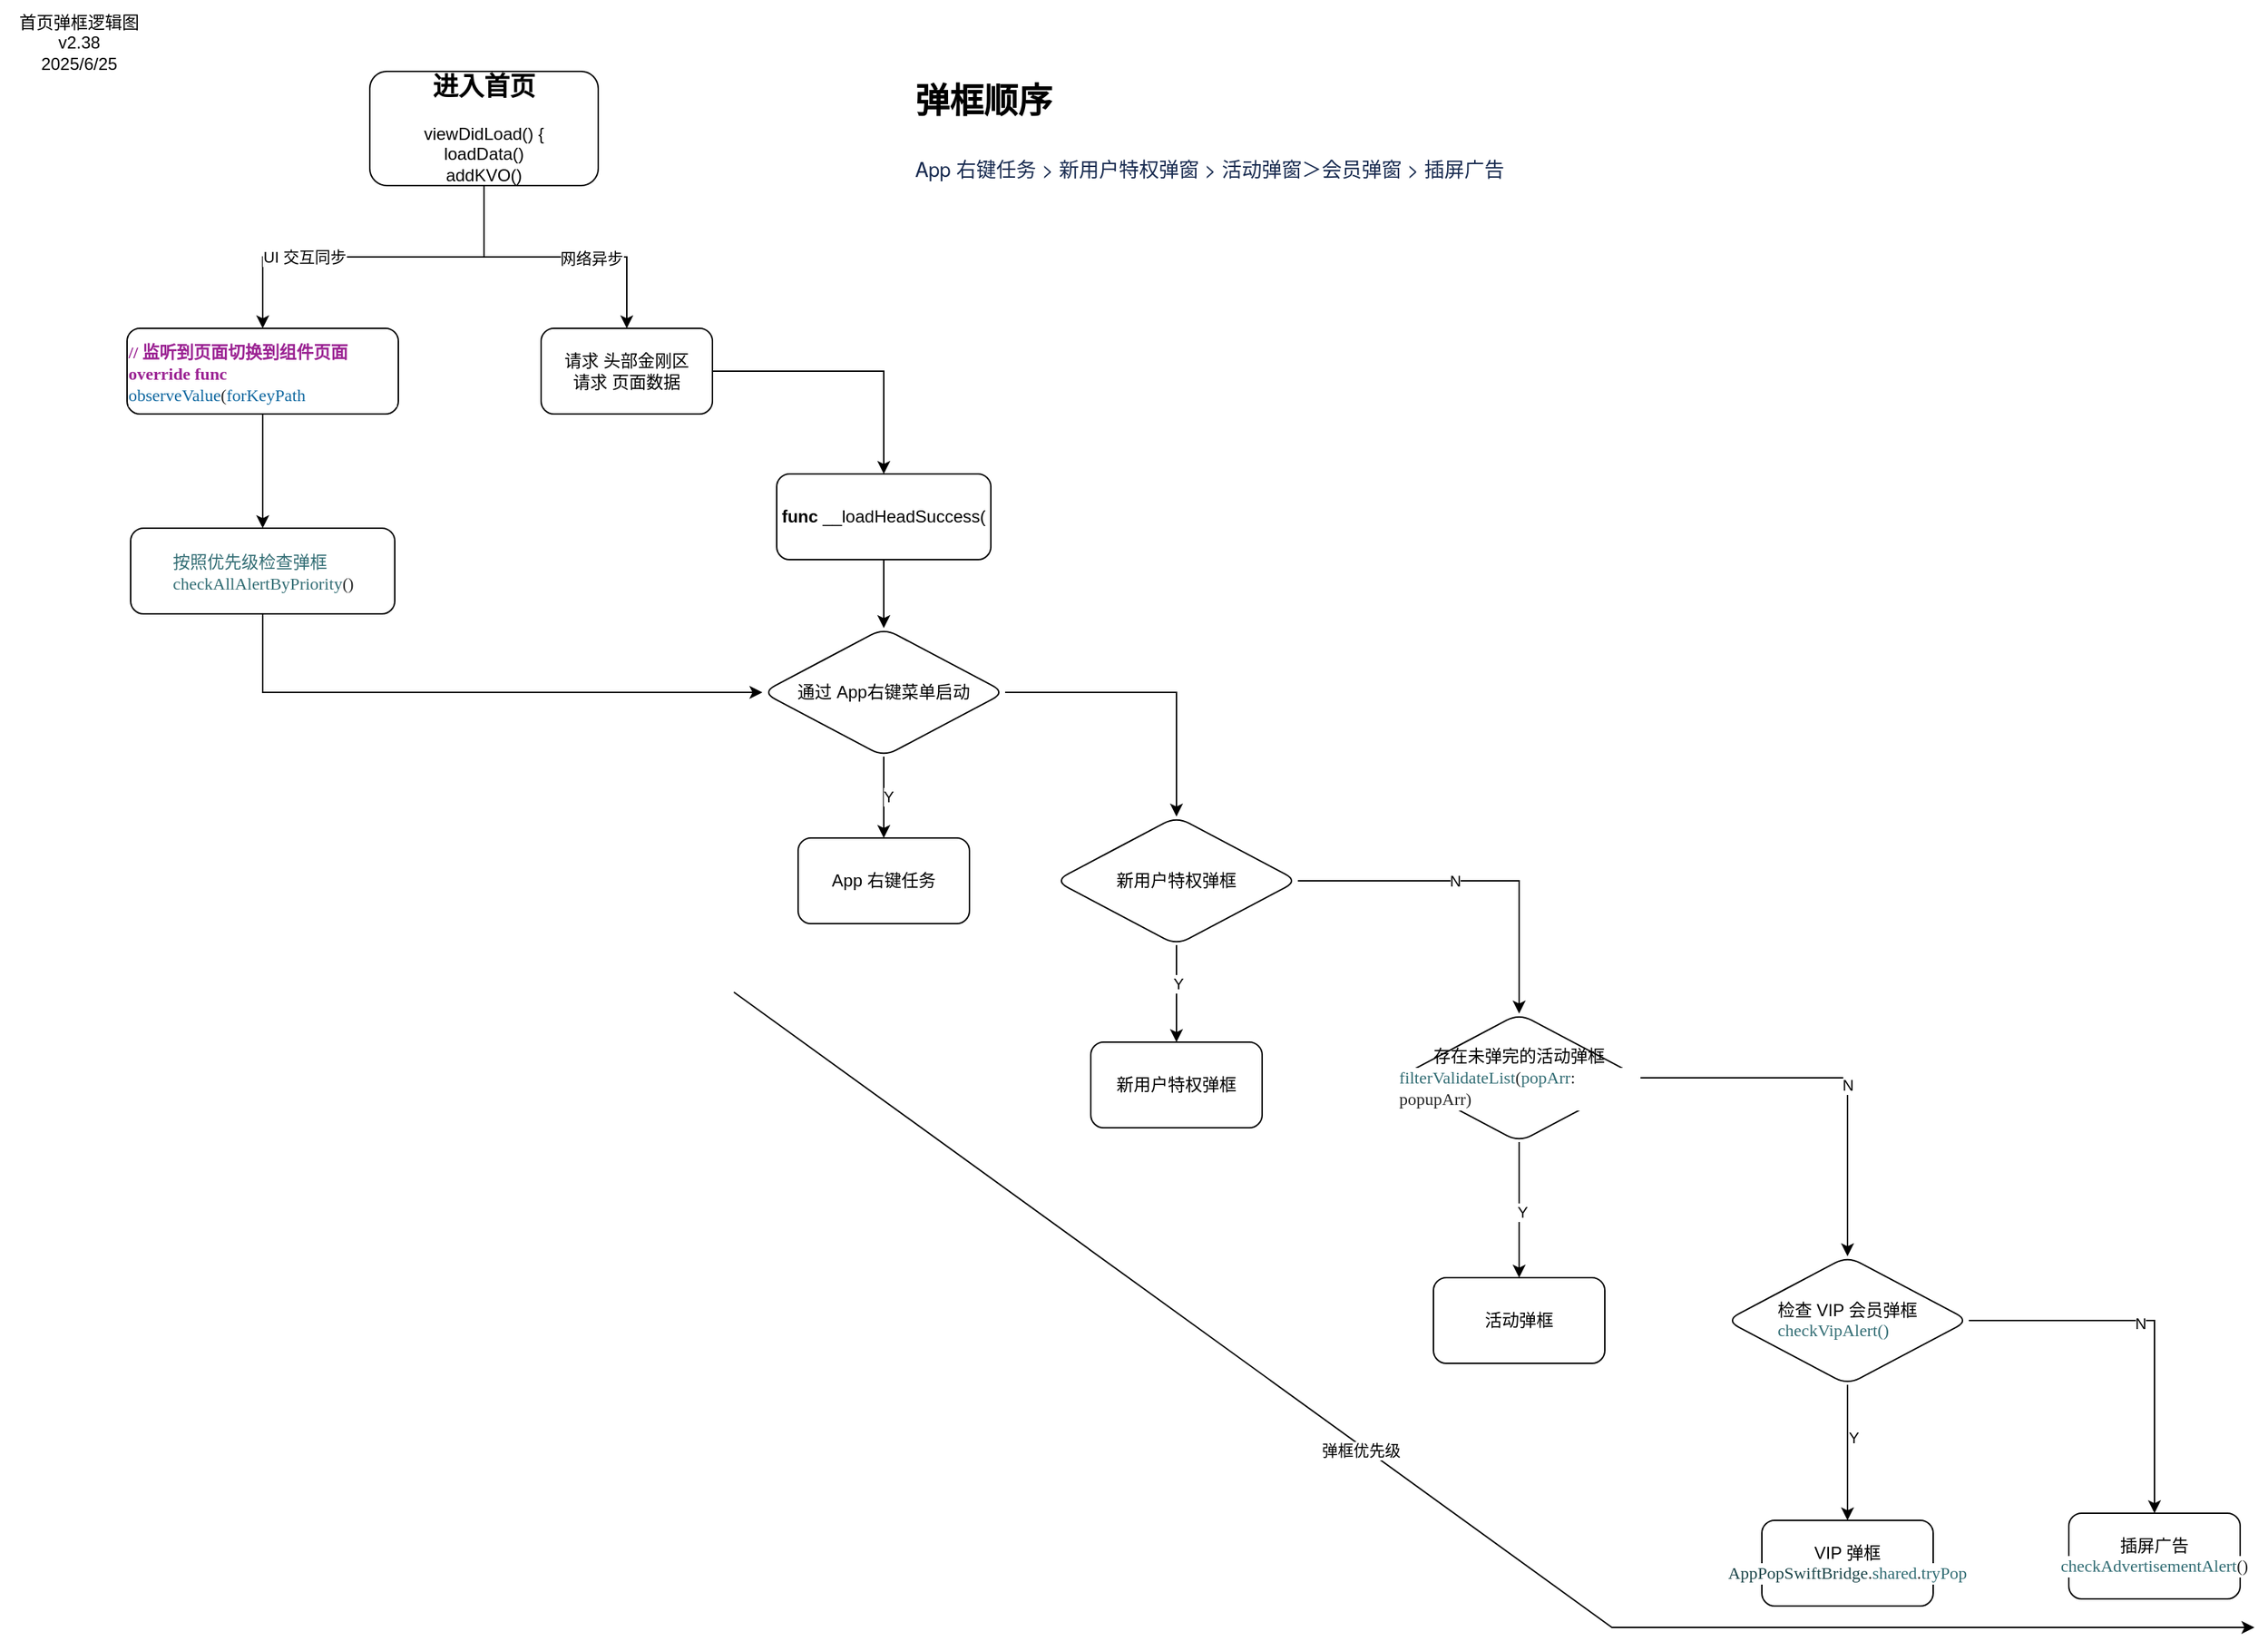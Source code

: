<mxfile version="27.0.9">
  <diagram name="第 1 页" id="dIeabbOrzdYxT8-ut455">
    <mxGraphModel dx="1426" dy="791" grid="1" gridSize="10" guides="1" tooltips="1" connect="1" arrows="1" fold="1" page="1" pageScale="1" pageWidth="827" pageHeight="1169" math="0" shadow="0">
      <root>
        <mxCell id="0" />
        <mxCell id="1" parent="0" />
        <mxCell id="zDqL9doMjQon85WqLeXj-11" value="" style="edgeStyle=orthogonalEdgeStyle;rounded=0;orthogonalLoop=1;jettySize=auto;html=1;" edge="1" parent="1" source="zDqL9doMjQon85WqLeXj-1" target="zDqL9doMjQon85WqLeXj-10">
          <mxGeometry relative="1" as="geometry" />
        </mxCell>
        <mxCell id="zDqL9doMjQon85WqLeXj-45" value="网络异步" style="edgeLabel;html=1;align=center;verticalAlign=middle;resizable=0;points=[];" vertex="1" connectable="0" parent="zDqL9doMjQon85WqLeXj-11">
          <mxGeometry x="0.25" y="-1" relative="1" as="geometry">
            <mxPoint as="offset" />
          </mxGeometry>
        </mxCell>
        <mxCell id="zDqL9doMjQon85WqLeXj-1" value="&lt;b&gt;&lt;font style=&quot;font-size: 18px;&quot;&gt;进入首页&lt;/font&gt;&lt;/b&gt;&lt;div&gt;&lt;br&gt;&lt;div&gt;&lt;span style=&quot;background-color: transparent; text-wrap-mode: nowrap; color: rgba(0, 0, 0, 0); font-family: monospace; font-size: 0px; text-align: start;&quot;&gt;%3CmxGraphModel%3E%3Croot%3E%3CmxCell%20id%3D%220%22%2F%3E%3CmxCell%20id%3D%221%22%20parent%3D%220%22%2F%3E%3CmxCell%20id%3D%222%22%20value%3D%22viewDidLoad()%20%7B%26lt%3Bdiv%26gt%3BaddKVO()%26lt%3B%2Fdiv%26gt%3B%26lt%3Bdiv%26gt%3B%7D%26lt%3B%2Fdiv%26gt%3B%22%20style%3D%22rounded%3D1%3BwhiteSpace%3Dwrap%3Bhtml%3D1%3B%22%20vertex%3D%221%22%20parent%3D%221%22%3E%3CmxGeometry%20x%3D%22200%22%20y%3D%22230%22%20width%3D%22120%22%20height%3D%2260%22%20as%3D%22geometry%22%2F%3E%3C%2FmxCell%3E%3C%2Froot%3E%3C%2FmxGraphModel%3E&lt;/span&gt;&lt;span style=&quot;background-color: transparent; color: light-dark(rgb(0, 0, 0), rgb(255, 255, 255));&quot;&gt;viewDidLoad() {&lt;/span&gt;&lt;/div&gt;&lt;div&gt;&lt;span style=&quot;background-color: transparent; color: light-dark(rgb(0, 0, 0), rgb(255, 255, 255));&quot;&gt;loadData()&lt;/span&gt;&lt;/div&gt;&lt;div&gt;addKVO()&lt;/div&gt;&lt;/div&gt;" style="rounded=1;whiteSpace=wrap;html=1;" vertex="1" parent="1">
          <mxGeometry x="270" y="50" width="160" height="80" as="geometry" />
        </mxCell>
        <mxCell id="zDqL9doMjQon85WqLeXj-2" value="App 右键任务" style="rounded=1;whiteSpace=wrap;html=1;" vertex="1" parent="1">
          <mxGeometry x="570" y="587" width="120" height="60" as="geometry" />
        </mxCell>
        <mxCell id="zDqL9doMjQon85WqLeXj-17" value="" style="edgeStyle=orthogonalEdgeStyle;rounded=0;orthogonalLoop=1;jettySize=auto;html=1;" edge="1" parent="1" source="zDqL9doMjQon85WqLeXj-6" target="zDqL9doMjQon85WqLeXj-16">
          <mxGeometry relative="1" as="geometry" />
        </mxCell>
        <mxCell id="zDqL9doMjQon85WqLeXj-6" value="&lt;span class=&quot;s1&quot;&gt;&lt;b&gt;func&lt;/b&gt;&lt;/span&gt;&lt;span class=&quot;s2&quot;&gt; &lt;/span&gt;__loadHeadSuccess&lt;span class=&quot;s2&quot;&gt;(&lt;/span&gt;" style="rounded=1;whiteSpace=wrap;html=1;" vertex="1" parent="1">
          <mxGeometry x="555" y="332" width="150" height="60" as="geometry" />
        </mxCell>
        <mxCell id="zDqL9doMjQon85WqLeXj-12" style="edgeStyle=orthogonalEdgeStyle;rounded=0;orthogonalLoop=1;jettySize=auto;html=1;entryX=0.5;entryY=0;entryDx=0;entryDy=0;" edge="1" parent="1" source="zDqL9doMjQon85WqLeXj-10" target="zDqL9doMjQon85WqLeXj-6">
          <mxGeometry relative="1" as="geometry" />
        </mxCell>
        <mxCell id="zDqL9doMjQon85WqLeXj-10" value="&lt;div&gt;请求 头部金刚区&lt;/div&gt;请求 页面数据" style="whiteSpace=wrap;html=1;rounded=1;" vertex="1" parent="1">
          <mxGeometry x="390" y="230" width="120" height="60" as="geometry" />
        </mxCell>
        <mxCell id="zDqL9doMjQon85WqLeXj-44" value="" style="edgeStyle=orthogonalEdgeStyle;rounded=0;orthogonalLoop=1;jettySize=auto;html=1;" edge="1" parent="1" source="zDqL9doMjQon85WqLeXj-14" target="zDqL9doMjQon85WqLeXj-43">
          <mxGeometry relative="1" as="geometry" />
        </mxCell>
        <mxCell id="zDqL9doMjQon85WqLeXj-14" value="&lt;p style=&quot;margin: 0px; font-variant-numeric: normal; font-variant-east-asian: normal; font-variant-alternates: normal; font-size-adjust: none; font-kerning: auto; font-optical-sizing: auto; font-feature-settings: normal; font-variation-settings: normal; font-variant-position: normal; font-variant-emoji: normal; font-stretch: normal; line-height: normal; font-family: Menlo; color: rgb(15, 104, 160); background-color: rgb(255, 255, 255); text-align: start;&quot; class=&quot;p1&quot;&gt;&lt;span style=&quot;color: rgb(155, 35, 147);&quot; class=&quot;s1&quot;&gt;&lt;b&gt;// 监听到页面切换到组件页面&lt;/b&gt;&lt;/span&gt;&lt;/p&gt;&lt;p style=&quot;margin: 0px; font-variant-numeric: normal; font-variant-east-asian: normal; font-variant-alternates: normal; font-size-adjust: none; font-kerning: auto; font-optical-sizing: auto; font-feature-settings: normal; font-variation-settings: normal; font-variant-position: normal; font-variant-emoji: normal; font-stretch: normal; line-height: normal; font-family: Menlo; color: rgb(15, 104, 160); background-color: rgb(255, 255, 255); text-align: start;&quot; class=&quot;p1&quot;&gt;&lt;span style=&quot;color: rgb(155, 35, 147);&quot; class=&quot;s1&quot;&gt;&lt;b&gt;override&lt;/b&gt;&lt;/span&gt;&lt;span style=&quot;color: rgba(0, 0, 0, 0.85);&quot; class=&quot;s2&quot;&gt; &lt;/span&gt;&lt;span style=&quot;color: rgb(155, 35, 147);&quot; class=&quot;s1&quot;&gt;&lt;b&gt;func&lt;/b&gt;&lt;/span&gt;&lt;span style=&quot;color: rgba(0, 0, 0, 0.85);&quot; class=&quot;s2&quot;&gt; &lt;/span&gt;observeValue&lt;span style=&quot;color: rgba(0, 0, 0, 0.85);&quot; class=&quot;s2&quot;&gt;(&lt;/span&gt;forKeyPath&lt;/p&gt;" style="rounded=1;whiteSpace=wrap;html=1;" vertex="1" parent="1">
          <mxGeometry x="100" y="230" width="190" height="60" as="geometry" />
        </mxCell>
        <mxCell id="zDqL9doMjQon85WqLeXj-18" style="edgeStyle=orthogonalEdgeStyle;rounded=0;orthogonalLoop=1;jettySize=auto;html=1;entryX=0.5;entryY=0;entryDx=0;entryDy=0;" edge="1" parent="1" source="zDqL9doMjQon85WqLeXj-16" target="zDqL9doMjQon85WqLeXj-2">
          <mxGeometry relative="1" as="geometry" />
        </mxCell>
        <mxCell id="zDqL9doMjQon85WqLeXj-21" value="&lt;div&gt;&lt;span style=&quot;background-color: light-dark(#ffffff, var(--ge-dark-color, #121212)); color: light-dark(rgb(0, 0, 0), rgb(255, 255, 255));&quot;&gt;Y&lt;/span&gt;&lt;/div&gt;" style="edgeLabel;html=1;align=center;verticalAlign=middle;resizable=0;points=[];" vertex="1" connectable="0" parent="zDqL9doMjQon85WqLeXj-18">
          <mxGeometry x="-0.018" y="3" relative="1" as="geometry">
            <mxPoint as="offset" />
          </mxGeometry>
        </mxCell>
        <mxCell id="zDqL9doMjQon85WqLeXj-50" value="" style="edgeStyle=orthogonalEdgeStyle;rounded=0;orthogonalLoop=1;jettySize=auto;html=1;" edge="1" parent="1" source="zDqL9doMjQon85WqLeXj-16" target="zDqL9doMjQon85WqLeXj-49">
          <mxGeometry relative="1" as="geometry" />
        </mxCell>
        <mxCell id="zDqL9doMjQon85WqLeXj-16" value="通过 App右键菜单启动" style="rhombus;whiteSpace=wrap;html=1;rounded=1;" vertex="1" parent="1">
          <mxGeometry x="545" y="440" width="170" height="90" as="geometry" />
        </mxCell>
        <mxCell id="zDqL9doMjQon85WqLeXj-23" value="首页弹框逻辑图&lt;div&gt;v2.38&lt;/div&gt;&lt;div&gt;2025/6/25&lt;/div&gt;" style="text;html=1;align=center;verticalAlign=middle;resizable=0;points=[];autosize=1;strokeColor=none;fillColor=none;" vertex="1" parent="1">
          <mxGeometry x="11" width="110" height="60" as="geometry" />
        </mxCell>
        <mxCell id="zDqL9doMjQon85WqLeXj-26" value="" style="edgeStyle=orthogonalEdgeStyle;rounded=0;orthogonalLoop=1;jettySize=auto;html=1;" edge="1" parent="1" source="zDqL9doMjQon85WqLeXj-24" target="zDqL9doMjQon85WqLeXj-25">
          <mxGeometry relative="1" as="geometry" />
        </mxCell>
        <mxCell id="zDqL9doMjQon85WqLeXj-27" value="Y" style="edgeLabel;html=1;align=center;verticalAlign=middle;resizable=0;points=[];" vertex="1" connectable="0" parent="zDqL9doMjQon85WqLeXj-26">
          <mxGeometry x="0.032" y="2" relative="1" as="geometry">
            <mxPoint as="offset" />
          </mxGeometry>
        </mxCell>
        <mxCell id="zDqL9doMjQon85WqLeXj-29" value="" style="edgeStyle=orthogonalEdgeStyle;rounded=0;orthogonalLoop=1;jettySize=auto;html=1;" edge="1" parent="1" source="zDqL9doMjQon85WqLeXj-24" target="zDqL9doMjQon85WqLeXj-28">
          <mxGeometry relative="1" as="geometry" />
        </mxCell>
        <mxCell id="zDqL9doMjQon85WqLeXj-30" value="N" style="edgeLabel;html=1;align=center;verticalAlign=middle;resizable=0;points=[];" vertex="1" connectable="0" parent="zDqL9doMjQon85WqLeXj-29">
          <mxGeometry x="0.111" relative="1" as="geometry">
            <mxPoint as="offset" />
          </mxGeometry>
        </mxCell>
        <mxCell id="zDqL9doMjQon85WqLeXj-24" value="存在未弹完的活动弹框&lt;div&gt;&lt;p style=&quot;margin: 0px; font-variant-numeric: normal; font-variant-east-asian: normal; font-variant-alternates: normal; font-size-adjust: none; font-kerning: auto; font-optical-sizing: auto; font-feature-settings: normal; font-variation-settings: normal; font-variant-position: normal; font-variant-emoji: normal; font-stretch: normal; line-height: normal; font-family: Menlo; color: rgb(50, 109, 116); background-color: rgb(255, 255, 255); text-align: start;&quot; class=&quot;p1&quot;&gt;filterValidateList&lt;span style=&quot;color: rgba(0, 0, 0, 0.85);&quot; class=&quot;s1&quot;&gt;(&lt;/span&gt;popArr&lt;span style=&quot;color: rgba(0, 0, 0, 0.85);&quot; class=&quot;s1&quot;&gt;: popupArr)&lt;/span&gt;&lt;/p&gt;&lt;/div&gt;" style="rhombus;whiteSpace=wrap;html=1;rounded=1;" vertex="1" parent="1">
          <mxGeometry x="990" y="710" width="170" height="90" as="geometry" />
        </mxCell>
        <mxCell id="zDqL9doMjQon85WqLeXj-25" value="活动弹框" style="whiteSpace=wrap;html=1;rounded=1;" vertex="1" parent="1">
          <mxGeometry x="1015" y="895" width="120" height="60" as="geometry" />
        </mxCell>
        <mxCell id="zDqL9doMjQon85WqLeXj-32" value="" style="edgeStyle=orthogonalEdgeStyle;rounded=0;orthogonalLoop=1;jettySize=auto;html=1;" edge="1" parent="1" source="zDqL9doMjQon85WqLeXj-28" target="zDqL9doMjQon85WqLeXj-31">
          <mxGeometry relative="1" as="geometry" />
        </mxCell>
        <mxCell id="zDqL9doMjQon85WqLeXj-33" value="Y" style="edgeLabel;html=1;align=center;verticalAlign=middle;resizable=0;points=[];" vertex="1" connectable="0" parent="zDqL9doMjQon85WqLeXj-32">
          <mxGeometry x="-0.221" y="4" relative="1" as="geometry">
            <mxPoint as="offset" />
          </mxGeometry>
        </mxCell>
        <mxCell id="zDqL9doMjQon85WqLeXj-35" value="" style="edgeStyle=orthogonalEdgeStyle;rounded=0;orthogonalLoop=1;jettySize=auto;html=1;" edge="1" parent="1" source="zDqL9doMjQon85WqLeXj-28" target="zDqL9doMjQon85WqLeXj-34">
          <mxGeometry relative="1" as="geometry" />
        </mxCell>
        <mxCell id="zDqL9doMjQon85WqLeXj-36" value="N" style="edgeLabel;html=1;align=center;verticalAlign=middle;resizable=0;points=[];" vertex="1" connectable="0" parent="zDqL9doMjQon85WqLeXj-35">
          <mxGeometry x="-0.094" y="-2" relative="1" as="geometry">
            <mxPoint as="offset" />
          </mxGeometry>
        </mxCell>
        <mxCell id="zDqL9doMjQon85WqLeXj-28" value="检查 VIP 会员弹框&lt;div&gt;&lt;p style=&quot;margin: 0px; font-variant-numeric: normal; font-variant-east-asian: normal; font-variant-alternates: normal; font-size-adjust: none; font-kerning: auto; font-optical-sizing: auto; font-feature-settings: normal; font-variation-settings: normal; font-variant-position: normal; font-variant-emoji: normal; font-stretch: normal; line-height: normal; font-family: Menlo; color: rgb(50, 109, 116); background-color: rgb(255, 255, 255); text-align: start;&quot; class=&quot;p1&quot;&gt;checkVipAlert()&lt;/p&gt;&lt;/div&gt;" style="rhombus;whiteSpace=wrap;html=1;rounded=1;" vertex="1" parent="1">
          <mxGeometry x="1220" y="880" width="170" height="90" as="geometry" />
        </mxCell>
        <mxCell id="zDqL9doMjQon85WqLeXj-31" value="VIP 弹框&lt;div&gt;&lt;p style=&quot;margin: 0px; font-variant-numeric: normal; font-variant-east-asian: normal; font-variant-alternates: normal; font-size-adjust: none; font-kerning: auto; font-optical-sizing: auto; font-feature-settings: normal; font-variation-settings: normal; font-variant-position: normal; font-variant-emoji: normal; font-stretch: normal; line-height: normal; font-family: Menlo; color: rgb(28, 70, 74); background-color: rgb(255, 255, 255); text-align: start;&quot; class=&quot;p1&quot;&gt;AppPopSwiftBridge&lt;span style=&quot;color: rgba(0, 0, 0, 0.85);&quot; class=&quot;s1&quot;&gt;.&lt;/span&gt;&lt;span style=&quot;color: rgb(50, 109, 116);&quot; class=&quot;s2&quot;&gt;shared&lt;/span&gt;&lt;span style=&quot;color: rgba(0, 0, 0, 0.85);&quot; class=&quot;s1&quot;&gt;.&lt;/span&gt;&lt;span style=&quot;color: rgb(50, 109, 116);&quot; class=&quot;s2&quot;&gt;tryPop&lt;/span&gt;&lt;/p&gt;&lt;/div&gt;" style="whiteSpace=wrap;html=1;rounded=1;" vertex="1" parent="1">
          <mxGeometry x="1245" y="1065" width="120" height="60" as="geometry" />
        </mxCell>
        <mxCell id="zDqL9doMjQon85WqLeXj-34" value="插屏广告&lt;div&gt;&lt;p style=&quot;margin: 0px; font-variant-numeric: normal; font-variant-east-asian: normal; font-variant-alternates: normal; font-size-adjust: none; font-kerning: auto; font-optical-sizing: auto; font-feature-settings: normal; font-variation-settings: normal; font-variant-position: normal; font-variant-emoji: normal; font-stretch: normal; line-height: normal; font-family: Menlo; color: rgb(50, 109, 116); background-color: rgb(255, 255, 255); text-align: start;&quot; class=&quot;p1&quot;&gt;checkAdvertisementAlert&lt;span style=&quot;color: rgba(0, 0, 0, 0.85);&quot; class=&quot;s1&quot;&gt;()&lt;/span&gt;&lt;/p&gt;&lt;/div&gt;" style="whiteSpace=wrap;html=1;rounded=1;" vertex="1" parent="1">
          <mxGeometry x="1460" y="1060" width="120" height="60" as="geometry" />
        </mxCell>
        <mxCell id="zDqL9doMjQon85WqLeXj-38" value="" style="edgeStyle=none;orthogonalLoop=1;jettySize=auto;html=1;rounded=0;" edge="1" parent="1">
          <mxGeometry width="100" relative="1" as="geometry">
            <mxPoint x="525" y="695" as="sourcePoint" />
            <mxPoint x="1590" y="1140" as="targetPoint" />
            <Array as="points">
              <mxPoint x="1140" y="1140" />
            </Array>
          </mxGeometry>
        </mxCell>
        <mxCell id="zDqL9doMjQon85WqLeXj-40" value="弹框优先级" style="edgeLabel;html=1;align=center;verticalAlign=middle;resizable=0;points=[];" vertex="1" connectable="0" parent="zDqL9doMjQon85WqLeXj-38">
          <mxGeometry x="-0.101" y="-3" relative="1" as="geometry">
            <mxPoint as="offset" />
          </mxGeometry>
        </mxCell>
        <mxCell id="zDqL9doMjQon85WqLeXj-41" style="edgeStyle=orthogonalEdgeStyle;rounded=0;orthogonalLoop=1;jettySize=auto;html=1;entryX=0.5;entryY=0;entryDx=0;entryDy=0;" edge="1" parent="1" source="zDqL9doMjQon85WqLeXj-1" target="zDqL9doMjQon85WqLeXj-14">
          <mxGeometry relative="1" as="geometry" />
        </mxCell>
        <mxCell id="zDqL9doMjQon85WqLeXj-46" value="UI 交互同步" style="edgeLabel;html=1;align=center;verticalAlign=middle;resizable=0;points=[];" vertex="1" connectable="0" parent="zDqL9doMjQon85WqLeXj-41">
          <mxGeometry x="0.38" relative="1" as="geometry">
            <mxPoint as="offset" />
          </mxGeometry>
        </mxCell>
        <mxCell id="zDqL9doMjQon85WqLeXj-47" style="edgeStyle=orthogonalEdgeStyle;rounded=0;orthogonalLoop=1;jettySize=auto;html=1;entryX=0;entryY=0.5;entryDx=0;entryDy=0;" edge="1" parent="1" source="zDqL9doMjQon85WqLeXj-43" target="zDqL9doMjQon85WqLeXj-16">
          <mxGeometry relative="1" as="geometry">
            <Array as="points">
              <mxPoint x="195" y="485" />
            </Array>
          </mxGeometry>
        </mxCell>
        <mxCell id="zDqL9doMjQon85WqLeXj-43" value="&lt;p style=&quot;margin: 0px; font-variant-numeric: normal; font-variant-east-asian: normal; font-variant-alternates: normal; font-size-adjust: none; font-kerning: auto; font-optical-sizing: auto; font-feature-settings: normal; font-variation-settings: normal; font-variant-position: normal; font-variant-emoji: normal; font-stretch: normal; line-height: normal; font-family: Menlo; color: rgb(50, 109, 116); background-color: rgb(255, 255, 255); text-align: start;&quot; class=&quot;p1&quot;&gt;按照优先级检查弹框&lt;/p&gt;&lt;p style=&quot;margin: 0px; font-variant-numeric: normal; font-variant-east-asian: normal; font-variant-alternates: normal; font-size-adjust: none; font-kerning: auto; font-optical-sizing: auto; font-feature-settings: normal; font-variation-settings: normal; font-variant-position: normal; font-variant-emoji: normal; font-stretch: normal; line-height: normal; font-family: Menlo; color: rgb(50, 109, 116); background-color: rgb(255, 255, 255); text-align: start;&quot; class=&quot;p1&quot;&gt;checkAllAlertByPriority&lt;span style=&quot;color: rgba(0, 0, 0, 0.85);&quot; class=&quot;s1&quot;&gt;()&lt;/span&gt;&lt;/p&gt;" style="whiteSpace=wrap;html=1;rounded=1;" vertex="1" parent="1">
          <mxGeometry x="102.5" y="370" width="185" height="60" as="geometry" />
        </mxCell>
        <mxCell id="zDqL9doMjQon85WqLeXj-52" value="" style="edgeStyle=orthogonalEdgeStyle;rounded=0;orthogonalLoop=1;jettySize=auto;html=1;" edge="1" parent="1" source="zDqL9doMjQon85WqLeXj-49" target="zDqL9doMjQon85WqLeXj-51">
          <mxGeometry relative="1" as="geometry" />
        </mxCell>
        <mxCell id="zDqL9doMjQon85WqLeXj-54" value="Y" style="edgeLabel;html=1;align=center;verticalAlign=middle;resizable=0;points=[];" vertex="1" connectable="0" parent="zDqL9doMjQon85WqLeXj-52">
          <mxGeometry x="-0.206" y="1" relative="1" as="geometry">
            <mxPoint as="offset" />
          </mxGeometry>
        </mxCell>
        <mxCell id="zDqL9doMjQon85WqLeXj-53" style="edgeStyle=orthogonalEdgeStyle;rounded=0;orthogonalLoop=1;jettySize=auto;html=1;exitX=1;exitY=0.5;exitDx=0;exitDy=0;entryX=0.5;entryY=0;entryDx=0;entryDy=0;" edge="1" parent="1" source="zDqL9doMjQon85WqLeXj-49" target="zDqL9doMjQon85WqLeXj-24">
          <mxGeometry relative="1" as="geometry" />
        </mxCell>
        <mxCell id="zDqL9doMjQon85WqLeXj-55" value="N" style="edgeLabel;html=1;align=center;verticalAlign=middle;resizable=0;points=[];" vertex="1" connectable="0" parent="zDqL9doMjQon85WqLeXj-53">
          <mxGeometry x="-0.113" relative="1" as="geometry">
            <mxPoint as="offset" />
          </mxGeometry>
        </mxCell>
        <mxCell id="zDqL9doMjQon85WqLeXj-49" value="新用户特权弹框" style="rhombus;whiteSpace=wrap;html=1;rounded=1;" vertex="1" parent="1">
          <mxGeometry x="750" y="572" width="170" height="90" as="geometry" />
        </mxCell>
        <mxCell id="zDqL9doMjQon85WqLeXj-51" value="新用户特权弹框" style="whiteSpace=wrap;html=1;rounded=1;" vertex="1" parent="1">
          <mxGeometry x="775" y="730" width="120" height="60" as="geometry" />
        </mxCell>
        <mxCell id="zDqL9doMjQon85WqLeXj-58" value="&lt;h1 style=&quot;margin-top: 0px;&quot;&gt;弹框顺序&lt;/h1&gt;&lt;h1 style=&quot;margin-top: 0px;&quot;&gt;&lt;span style=&quot;background-color: initial; color: rgb(24, 43, 80); font-family: &amp;quot;PingFang SC&amp;quot;, &amp;quot;Microsoft YaHei&amp;quot;, &amp;quot;Helvetica Neue&amp;quot;, sans-serif; font-size: 14px; font-weight: normal;&quot;&gt;App 右键任务 &amp;gt; 新用户特权弹窗 &amp;gt; 活动弹窗＞会员弹窗 &amp;gt; 插屏广告&lt;/span&gt;&lt;/h1&gt;" style="text;html=1;whiteSpace=wrap;overflow=hidden;rounded=0;" vertex="1" parent="1">
          <mxGeometry x="650" y="50" width="560" height="90" as="geometry" />
        </mxCell>
      </root>
    </mxGraphModel>
  </diagram>
</mxfile>
